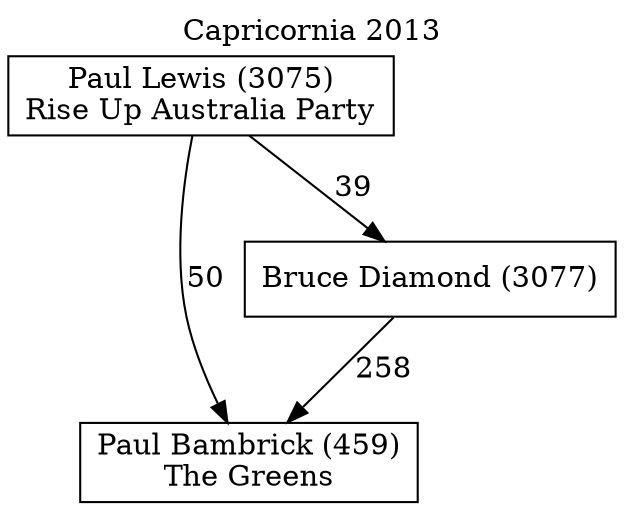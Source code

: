 // House preference flow
digraph "Paul Bambrick (459)_Capricornia_2013" {
	graph [label="Capricornia 2013" labelloc=t mclimit=10]
	node [shape=box]
	"Paul Bambrick (459)" [label="Paul Bambrick (459)
The Greens"]
	"Bruce Diamond (3077)" [label="Bruce Diamond (3077)
"]
	"Paul Lewis (3075)" [label="Paul Lewis (3075)
Rise Up Australia Party"]
	"Paul Bambrick (459)" [label="Paul Bambrick (459)
The Greens"]
	"Paul Lewis (3075)" [label="Paul Lewis (3075)
Rise Up Australia Party"]
	"Paul Lewis (3075)" [label="Paul Lewis (3075)
Rise Up Australia Party"]
	"Bruce Diamond (3077)" [label="Bruce Diamond (3077)
"]
	"Paul Lewis (3075)" [label="Paul Lewis (3075)
Rise Up Australia Party"]
	"Paul Lewis (3075)" [label="Paul Lewis (3075)
Rise Up Australia Party"]
	"Bruce Diamond (3077)" -> "Paul Bambrick (459)" [label=258]
	"Paul Lewis (3075)" -> "Bruce Diamond (3077)" [label=39]
	"Paul Lewis (3075)" -> "Paul Bambrick (459)" [label=50]
}
